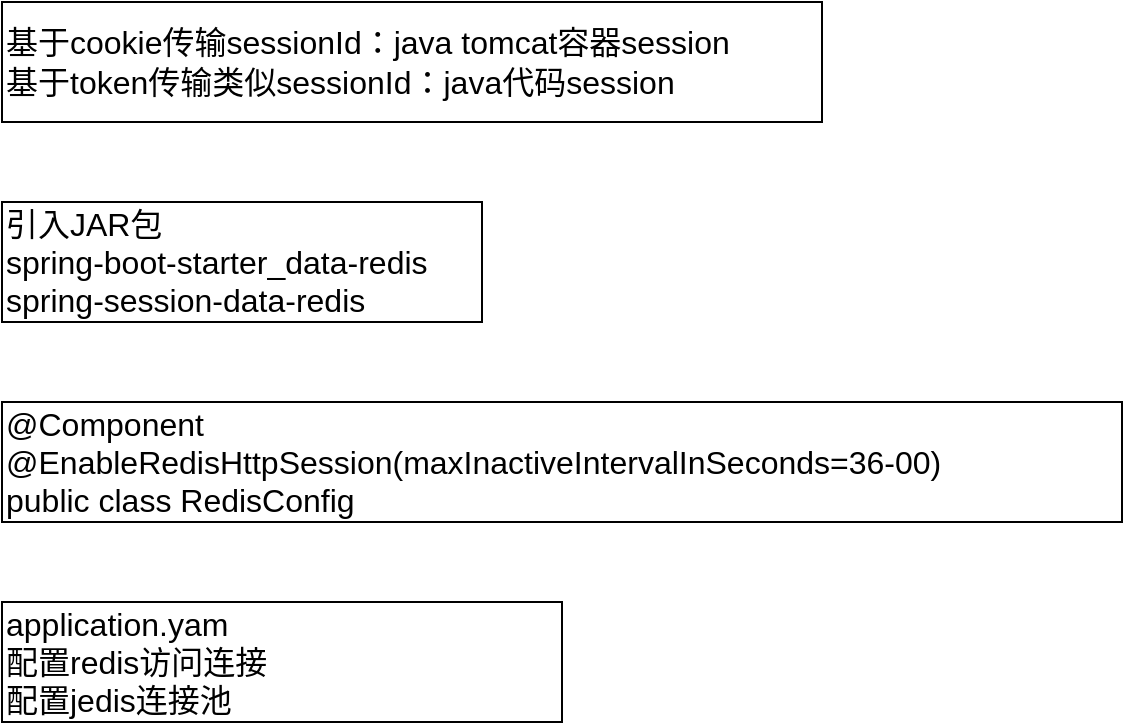 <mxfile version="13.1.3" type="github">
  <diagram id="pc0hwXwxYjW5At6fqMWj" name="Page-1">
    <mxGraphModel dx="554" dy="539" grid="1" gridSize="10" guides="1" tooltips="1" connect="1" arrows="1" fold="1" page="1" pageScale="1" pageWidth="827" pageHeight="1169" math="0" shadow="0">
      <root>
        <mxCell id="0" />
        <mxCell id="1" parent="0" />
        <mxCell id="T5iWA2etSwhb_KGv9-Ih-1" value="引入JAR包&lt;br style=&quot;font-size: 16px;&quot;&gt;spring-boot-starter_data-redis&lt;br style=&quot;font-size: 16px;&quot;&gt;spring-session-data-redis" style="rounded=0;whiteSpace=wrap;html=1;fontSize=16;align=left;" vertex="1" parent="1">
          <mxGeometry x="40" y="120" width="240" height="60" as="geometry" />
        </mxCell>
        <mxCell id="T5iWA2etSwhb_KGv9-Ih-3" value="@Component&lt;br&gt;@EnableRedisHttpSession(maxInactiveIntervalInSeconds=36-00)&lt;br&gt;public class RedisConfig" style="rounded=0;whiteSpace=wrap;html=1;fontSize=16;align=left;" vertex="1" parent="1">
          <mxGeometry x="40" y="220" width="560" height="60" as="geometry" />
        </mxCell>
        <mxCell id="T5iWA2etSwhb_KGv9-Ih-4" value="application.yam&lt;br&gt;配置redis访问连接&lt;br&gt;配置jedis连接池" style="rounded=0;whiteSpace=wrap;html=1;fontSize=16;align=left;" vertex="1" parent="1">
          <mxGeometry x="40" y="320" width="280" height="60" as="geometry" />
        </mxCell>
        <mxCell id="T5iWA2etSwhb_KGv9-Ih-5" value="基于cookie传输sessionId：java tomcat容器session&lt;br&gt;基于token传输类似sessionId：java代码session" style="rounded=0;whiteSpace=wrap;html=1;fontSize=16;align=left;" vertex="1" parent="1">
          <mxGeometry x="40" y="20" width="410" height="60" as="geometry" />
        </mxCell>
      </root>
    </mxGraphModel>
  </diagram>
</mxfile>
